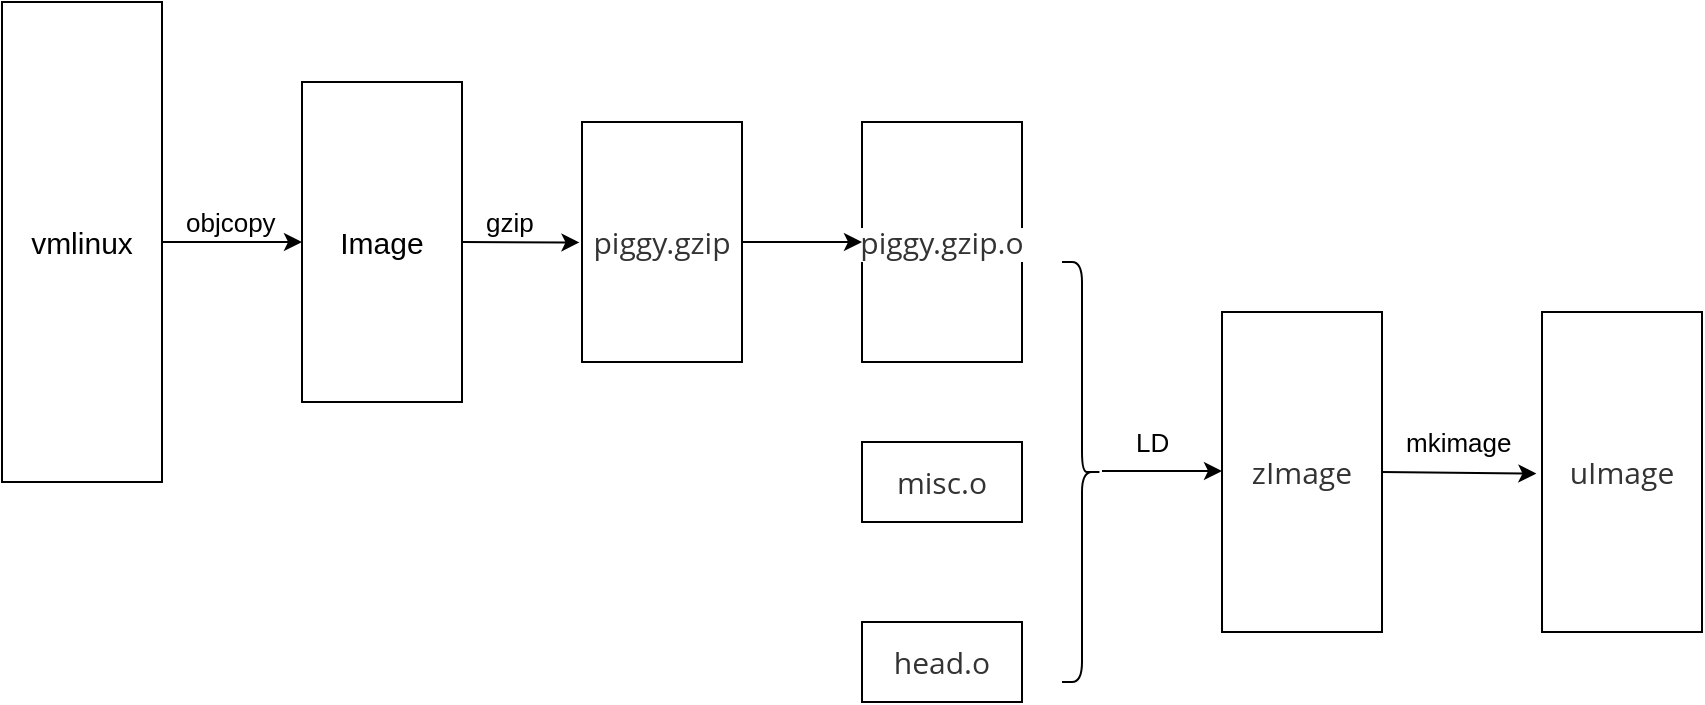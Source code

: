 <mxfile version="12.2.2" type="device" pages="1"><diagram id="6tQ1-fxPNRS3gN07JEPb" name="Page-1"><mxGraphModel dx="1072" dy="793" grid="1" gridSize="10" guides="1" tooltips="1" connect="1" arrows="1" fold="1" page="1" pageScale="1" pageWidth="827" pageHeight="1169" math="0" shadow="0"><root><mxCell id="0"/><mxCell id="1" parent="0"/><mxCell id="hcPfBl81vsCd8N4jVLTK-1" value="&lt;font style=&quot;font-size: 15px&quot;&gt;vmlinux&lt;/font&gt;" style="rounded=0;whiteSpace=wrap;html=1;" vertex="1" parent="1"><mxGeometry x="80" y="400" width="80" height="240" as="geometry"/></mxCell><mxCell id="hcPfBl81vsCd8N4jVLTK-2" value="&lt;font style=&quot;font-size: 15px&quot;&gt;Image&lt;/font&gt;" style="rounded=0;whiteSpace=wrap;html=1;" vertex="1" parent="1"><mxGeometry x="230" y="440" width="80" height="160" as="geometry"/></mxCell><mxCell id="hcPfBl81vsCd8N4jVLTK-3" value="" style="endArrow=classic;html=1;strokeWidth=1;entryX=0;entryY=0.5;entryDx=0;entryDy=0;exitX=1;exitY=0.5;exitDx=0;exitDy=0;" edge="1" parent="1" source="hcPfBl81vsCd8N4jVLTK-1" target="hcPfBl81vsCd8N4jVLTK-2"><mxGeometry width="50" height="50" relative="1" as="geometry"><mxPoint x="170" y="520" as="sourcePoint"/><mxPoint x="240" y="490" as="targetPoint"/></mxGeometry></mxCell><mxCell id="hcPfBl81vsCd8N4jVLTK-4" value="&lt;font style=&quot;font-size: 13px&quot;&gt;objcopy&lt;/font&gt;" style="text;html=1;resizable=0;points=[];autosize=1;align=left;verticalAlign=top;spacingTop=-4;" vertex="1" parent="1"><mxGeometry x="170" y="500" width="60" height="20" as="geometry"/></mxCell><mxCell id="hcPfBl81vsCd8N4jVLTK-5" value="" style="endArrow=classic;html=1;strokeWidth=1;entryX=-0.016;entryY=0.502;entryDx=0;entryDy=0;exitX=1;exitY=0.5;exitDx=0;exitDy=0;entryPerimeter=0;" edge="1" parent="1" source="hcPfBl81vsCd8N4jVLTK-2" target="hcPfBl81vsCd8N4jVLTK-6"><mxGeometry width="50" height="50" relative="1" as="geometry"><mxPoint x="320" y="519.5" as="sourcePoint"/><mxPoint x="400" y="519.5" as="targetPoint"/></mxGeometry></mxCell><mxCell id="hcPfBl81vsCd8N4jVLTK-6" value="&lt;span style=&quot;color: rgb(51 , 51 , 51) ; font-family: &amp;#34;open sans&amp;#34; , &amp;#34;clear sans&amp;#34; , &amp;#34;helvetica neue&amp;#34; , &amp;#34;helvetica&amp;#34; , &amp;#34;arial&amp;#34; , sans-serif ; white-space: pre-wrap ; background-color: rgb(255 , 255 , 255)&quot;&gt;&lt;font style=&quot;font-size: 15px&quot;&gt;piggy.gzip&lt;/font&gt;&lt;/span&gt;" style="rounded=0;whiteSpace=wrap;html=1;" vertex="1" parent="1"><mxGeometry x="370" y="460" width="80" height="120" as="geometry"/></mxCell><mxCell id="hcPfBl81vsCd8N4jVLTK-7" value="&lt;font style=&quot;font-size: 13px&quot;&gt;gzip&lt;/font&gt;" style="text;html=1;resizable=0;points=[];autosize=1;align=left;verticalAlign=top;spacingTop=-4;" vertex="1" parent="1"><mxGeometry x="320" y="500" width="40" height="20" as="geometry"/></mxCell><mxCell id="hcPfBl81vsCd8N4jVLTK-8" value="&lt;span style=&quot;color: rgb(51 , 51 , 51) ; font-family: &amp;#34;open sans&amp;#34; , &amp;#34;clear sans&amp;#34; , &amp;#34;helvetica neue&amp;#34; , &amp;#34;helvetica&amp;#34; , &amp;#34;arial&amp;#34; , sans-serif ; white-space: pre-wrap ; background-color: rgb(255 , 255 , 255)&quot;&gt;&lt;font style=&quot;font-size: 15px&quot;&gt;piggy.gzip.o&lt;/font&gt;&lt;/span&gt;" style="rounded=0;whiteSpace=wrap;html=1;" vertex="1" parent="1"><mxGeometry x="510" y="460" width="80" height="120" as="geometry"/></mxCell><mxCell id="hcPfBl81vsCd8N4jVLTK-9" value="" style="endArrow=classic;html=1;strokeWidth=1;exitX=1;exitY=0.5;exitDx=0;exitDy=0;entryX=0;entryY=0.5;entryDx=0;entryDy=0;" edge="1" parent="1" source="hcPfBl81vsCd8N4jVLTK-6" target="hcPfBl81vsCd8N4jVLTK-8"><mxGeometry width="50" height="50" relative="1" as="geometry"><mxPoint x="470" y="540" as="sourcePoint"/><mxPoint x="520" y="490" as="targetPoint"/></mxGeometry></mxCell><mxCell id="hcPfBl81vsCd8N4jVLTK-10" value="&lt;span style=&quot;color: rgb(51 , 51 , 51) ; font-family: &amp;#34;open sans&amp;#34; , &amp;#34;clear sans&amp;#34; , &amp;#34;helvetica neue&amp;#34; , &amp;#34;helvetica&amp;#34; , &amp;#34;arial&amp;#34; , sans-serif ; white-space: pre-wrap ; background-color: rgb(255 , 255 , 255)&quot;&gt;&lt;font style=&quot;font-size: 15px&quot;&gt;misc.o&lt;/font&gt;&lt;/span&gt;" style="rounded=0;whiteSpace=wrap;html=1;" vertex="1" parent="1"><mxGeometry x="510" y="620" width="80" height="40" as="geometry"/></mxCell><mxCell id="hcPfBl81vsCd8N4jVLTK-11" value="&lt;span style=&quot;color: rgb(51 , 51 , 51) ; font-family: &amp;#34;open sans&amp;#34; , &amp;#34;clear sans&amp;#34; , &amp;#34;helvetica neue&amp;#34; , &amp;#34;helvetica&amp;#34; , &amp;#34;arial&amp;#34; , sans-serif ; white-space: pre-wrap ; background-color: rgb(255 , 255 , 255)&quot;&gt;&lt;font style=&quot;font-size: 15px&quot;&gt;head.o&lt;/font&gt;&lt;/span&gt;" style="rounded=0;whiteSpace=wrap;html=1;" vertex="1" parent="1"><mxGeometry x="510" y="710" width="80" height="40" as="geometry"/></mxCell><mxCell id="hcPfBl81vsCd8N4jVLTK-12" value="" style="shape=curlyBracket;whiteSpace=wrap;html=1;rounded=1;direction=west;" vertex="1" parent="1"><mxGeometry x="610" y="530" width="20" height="210" as="geometry"/></mxCell><mxCell id="hcPfBl81vsCd8N4jVLTK-13" value="" style="endArrow=classic;html=1;strokeWidth=1;exitX=1;exitY=0.5;exitDx=0;exitDy=0;entryX=0;entryY=0.5;entryDx=0;entryDy=0;" edge="1" parent="1"><mxGeometry width="50" height="50" relative="1" as="geometry"><mxPoint x="630" y="634.5" as="sourcePoint"/><mxPoint x="690" y="634.5" as="targetPoint"/></mxGeometry></mxCell><mxCell id="hcPfBl81vsCd8N4jVLTK-14" value="&lt;font style=&quot;font-size: 13px&quot;&gt;LD&lt;/font&gt;" style="text;html=1;resizable=0;points=[];autosize=1;align=left;verticalAlign=top;spacingTop=-4;" vertex="1" parent="1"><mxGeometry x="645" y="610" width="30" height="20" as="geometry"/></mxCell><mxCell id="hcPfBl81vsCd8N4jVLTK-15" value="&lt;font color=&quot;#333333&quot; face=&quot;open sans, clear sans, helvetica neue, helvetica, arial, sans-serif&quot;&gt;&lt;span style=&quot;font-size: 15px ; white-space: pre-wrap ; background-color: rgb(255 , 255 , 255)&quot;&gt;zImage&lt;/span&gt;&lt;/font&gt;" style="rounded=0;whiteSpace=wrap;html=1;" vertex="1" parent="1"><mxGeometry x="690" y="555" width="80" height="160" as="geometry"/></mxCell><mxCell id="hcPfBl81vsCd8N4jVLTK-16" value="&lt;font color=&quot;#333333&quot; face=&quot;open sans, clear sans, helvetica neue, helvetica, arial, sans-serif&quot;&gt;&lt;span style=&quot;font-size: 15px ; white-space: pre-wrap ; background-color: rgb(255 , 255 , 255)&quot;&gt;uImage&lt;/span&gt;&lt;/font&gt;" style="rounded=0;whiteSpace=wrap;html=1;" vertex="1" parent="1"><mxGeometry x="850" y="555" width="80" height="160" as="geometry"/></mxCell><mxCell id="hcPfBl81vsCd8N4jVLTK-17" value="" style="endArrow=classic;html=1;strokeWidth=1;exitX=1;exitY=0.5;exitDx=0;exitDy=0;entryX=-0.035;entryY=0.505;entryDx=0;entryDy=0;entryPerimeter=0;" edge="1" parent="1" source="hcPfBl81vsCd8N4jVLTK-15" target="hcPfBl81vsCd8N4jVLTK-16"><mxGeometry width="50" height="50" relative="1" as="geometry"><mxPoint x="780" y="635" as="sourcePoint"/><mxPoint x="840" y="635" as="targetPoint"/></mxGeometry></mxCell><mxCell id="hcPfBl81vsCd8N4jVLTK-18" value="&lt;font style=&quot;font-size: 13px&quot;&gt;mkimage&lt;/font&gt;" style="text;html=1;resizable=0;points=[];autosize=1;align=left;verticalAlign=top;spacingTop=-4;" vertex="1" parent="1"><mxGeometry x="780" y="610" width="70" height="20" as="geometry"/></mxCell></root></mxGraphModel></diagram></mxfile>